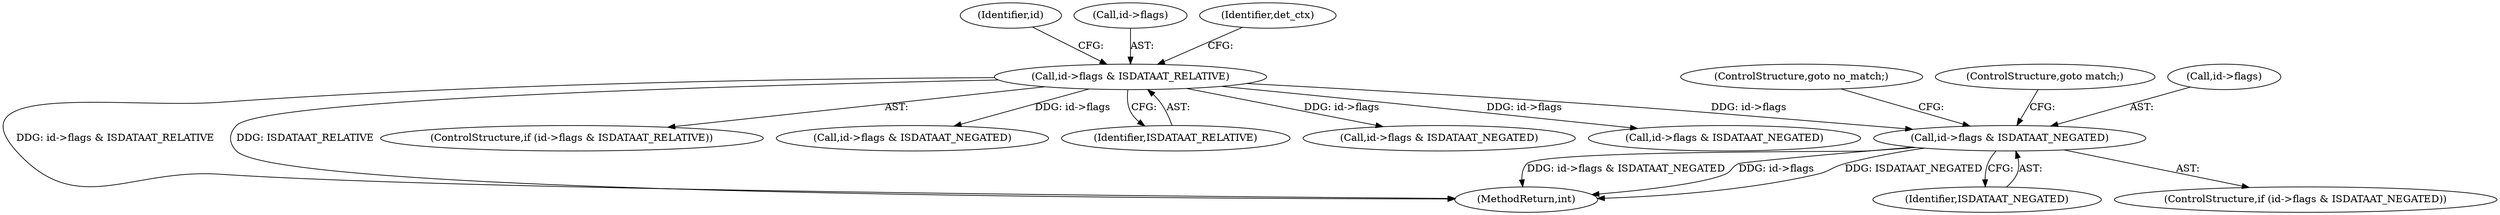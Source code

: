 digraph "0_suricata_47afc577ff763150f9b47f10331f5ef9eb847a57@pointer" {
"1000870" [label="(Call,id->flags & ISDATAAT_NEGATED)"];
"1000852" [label="(Call,id->flags & ISDATAAT_RELATIVE)"];
"1000876" [label="(ControlStructure,goto no_match;)"];
"1000894" [label="(Identifier,id)"];
"1000875" [label="(ControlStructure,goto match;)"];
"1000882" [label="(Call,id->flags & ISDATAAT_NEGATED)"];
"1000917" [label="(Call,id->flags & ISDATAAT_NEGATED)"];
"1000853" [label="(Call,id->flags)"];
"1000870" [label="(Call,id->flags & ISDATAAT_NEGATED)"];
"1000869" [label="(ControlStructure,if (id->flags & ISDATAAT_NEGATED))"];
"1001542" [label="(MethodReturn,int)"];
"1000851" [label="(ControlStructure,if (id->flags & ISDATAAT_RELATIVE))"];
"1000862" [label="(Identifier,det_ctx)"];
"1000901" [label="(Call,id->flags & ISDATAAT_NEGATED)"];
"1000856" [label="(Identifier,ISDATAAT_RELATIVE)"];
"1000852" [label="(Call,id->flags & ISDATAAT_RELATIVE)"];
"1000874" [label="(Identifier,ISDATAAT_NEGATED)"];
"1000871" [label="(Call,id->flags)"];
"1000870" -> "1000869"  [label="AST: "];
"1000870" -> "1000874"  [label="CFG: "];
"1000871" -> "1000870"  [label="AST: "];
"1000874" -> "1000870"  [label="AST: "];
"1000875" -> "1000870"  [label="CFG: "];
"1000876" -> "1000870"  [label="CFG: "];
"1000870" -> "1001542"  [label="DDG: ISDATAAT_NEGATED"];
"1000870" -> "1001542"  [label="DDG: id->flags & ISDATAAT_NEGATED"];
"1000870" -> "1001542"  [label="DDG: id->flags"];
"1000852" -> "1000870"  [label="DDG: id->flags"];
"1000852" -> "1000851"  [label="AST: "];
"1000852" -> "1000856"  [label="CFG: "];
"1000853" -> "1000852"  [label="AST: "];
"1000856" -> "1000852"  [label="AST: "];
"1000862" -> "1000852"  [label="CFG: "];
"1000894" -> "1000852"  [label="CFG: "];
"1000852" -> "1001542"  [label="DDG: id->flags & ISDATAAT_RELATIVE"];
"1000852" -> "1001542"  [label="DDG: ISDATAAT_RELATIVE"];
"1000852" -> "1000882"  [label="DDG: id->flags"];
"1000852" -> "1000901"  [label="DDG: id->flags"];
"1000852" -> "1000917"  [label="DDG: id->flags"];
}
